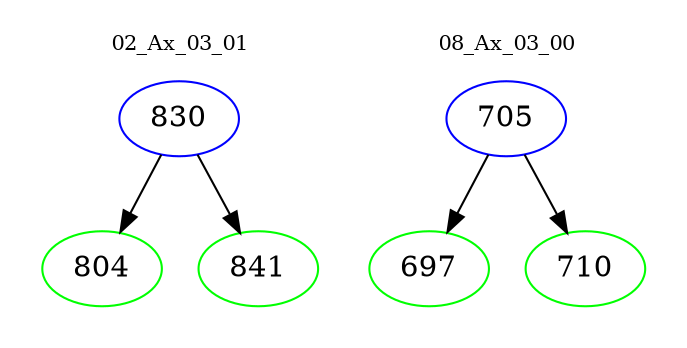 digraph{
subgraph cluster_0 {
color = white
label = "02_Ax_03_01";
fontsize=10;
T0_830 [label="830", color="blue"]
T0_830 -> T0_804 [color="black"]
T0_804 [label="804", color="green"]
T0_830 -> T0_841 [color="black"]
T0_841 [label="841", color="green"]
}
subgraph cluster_1 {
color = white
label = "08_Ax_03_00";
fontsize=10;
T1_705 [label="705", color="blue"]
T1_705 -> T1_697 [color="black"]
T1_697 [label="697", color="green"]
T1_705 -> T1_710 [color="black"]
T1_710 [label="710", color="green"]
}
}
